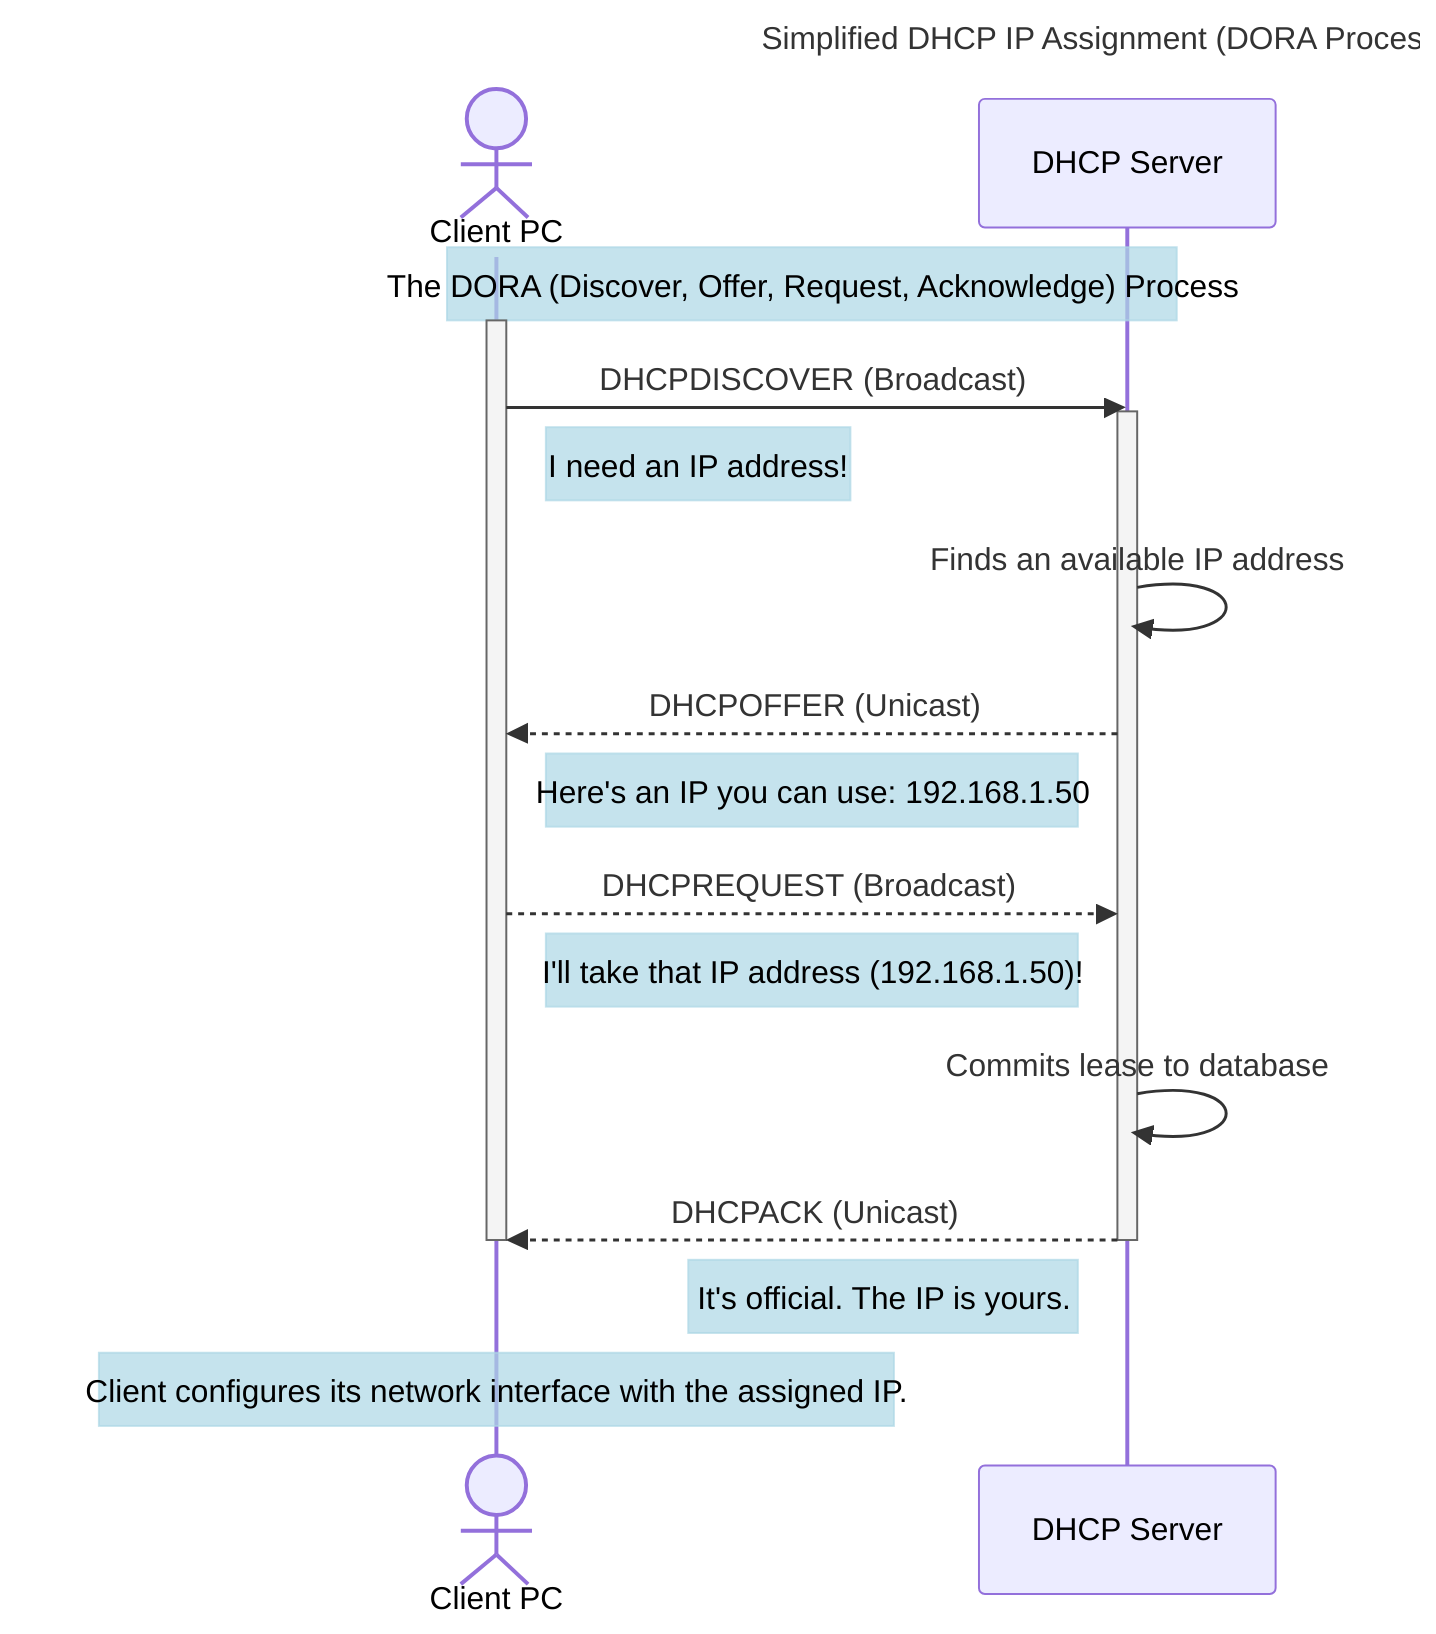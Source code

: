 %%{
  init: {
    'themeVariables': {
      'noteBkgColor': 'rgba(173, 216, 230, 0.7)',
      'noteBorderColor': 'rgba(173, 216, 230, 0.7)',
      'noteTextColor': '#000000'
    }
  }
}%%

sequenceDiagram
    title Simplified DHCP IP Assignment (DORA Process)
    
    actor Client as Client PC
    participant DHCPServer as DHCP Server

    Note over Client,DHCPServer: The DORA (Discover, Offer, Request, Acknowledge) Process

    %% 1. Discover
    activate Client
    Client->>DHCPServer: DHCPDISCOVER (Broadcast)
    activate DHCPServer
    Note right of Client: I need an IP address!

    %% 2. Offer
    DHCPServer->>DHCPServer: Finds an available IP address
    DHCPServer-->>Client: DHCPOFFER (Unicast)
    Note left of DHCPServer: Here's an IP you can use: 192.168.1.50

    %% 3. Request
    Client-->>DHCPServer: DHCPREQUEST (Broadcast)
    Note right of Client: I'll take that IP address (192.168.1.50)!

    %% 4. Acknowledge
    DHCPServer->>DHCPServer: Commits lease to database
    DHCPServer-->>Client: DHCPACK (Unicast)
    deactivate DHCPServer
    deactivate Client
    Note left of DHCPServer: It's official. The IP is yours.
    
    Note over Client: Client configures its network interface with the assigned IP.
